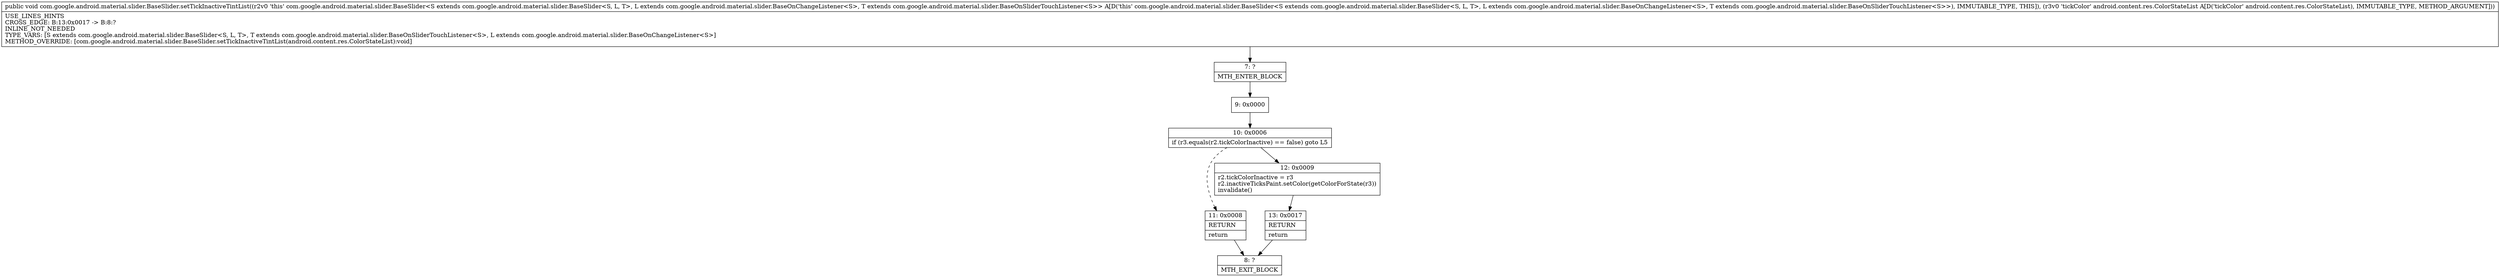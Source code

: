 digraph "CFG forcom.google.android.material.slider.BaseSlider.setTickInactiveTintList(Landroid\/content\/res\/ColorStateList;)V" {
Node_7 [shape=record,label="{7\:\ ?|MTH_ENTER_BLOCK\l}"];
Node_9 [shape=record,label="{9\:\ 0x0000}"];
Node_10 [shape=record,label="{10\:\ 0x0006|if (r3.equals(r2.tickColorInactive) == false) goto L5\l}"];
Node_11 [shape=record,label="{11\:\ 0x0008|RETURN\l|return\l}"];
Node_8 [shape=record,label="{8\:\ ?|MTH_EXIT_BLOCK\l}"];
Node_12 [shape=record,label="{12\:\ 0x0009|r2.tickColorInactive = r3\lr2.inactiveTicksPaint.setColor(getColorForState(r3))\linvalidate()\l}"];
Node_13 [shape=record,label="{13\:\ 0x0017|RETURN\l|return\l}"];
MethodNode[shape=record,label="{public void com.google.android.material.slider.BaseSlider.setTickInactiveTintList((r2v0 'this' com.google.android.material.slider.BaseSlider\<S extends com.google.android.material.slider.BaseSlider\<S, L, T\>, L extends com.google.android.material.slider.BaseOnChangeListener\<S\>, T extends com.google.android.material.slider.BaseOnSliderTouchListener\<S\>\> A[D('this' com.google.android.material.slider.BaseSlider\<S extends com.google.android.material.slider.BaseSlider\<S, L, T\>, L extends com.google.android.material.slider.BaseOnChangeListener\<S\>, T extends com.google.android.material.slider.BaseOnSliderTouchListener\<S\>\>), IMMUTABLE_TYPE, THIS]), (r3v0 'tickColor' android.content.res.ColorStateList A[D('tickColor' android.content.res.ColorStateList), IMMUTABLE_TYPE, METHOD_ARGUMENT]))  | USE_LINES_HINTS\lCROSS_EDGE: B:13:0x0017 \-\> B:8:?\lINLINE_NOT_NEEDED\lTYPE_VARS: [S extends com.google.android.material.slider.BaseSlider\<S, L, T\>, T extends com.google.android.material.slider.BaseOnSliderTouchListener\<S\>, L extends com.google.android.material.slider.BaseOnChangeListener\<S\>]\lMETHOD_OVERRIDE: [com.google.android.material.slider.BaseSlider.setTickInactiveTintList(android.content.res.ColorStateList):void]\l}"];
MethodNode -> Node_7;Node_7 -> Node_9;
Node_9 -> Node_10;
Node_10 -> Node_11[style=dashed];
Node_10 -> Node_12;
Node_11 -> Node_8;
Node_12 -> Node_13;
Node_13 -> Node_8;
}

